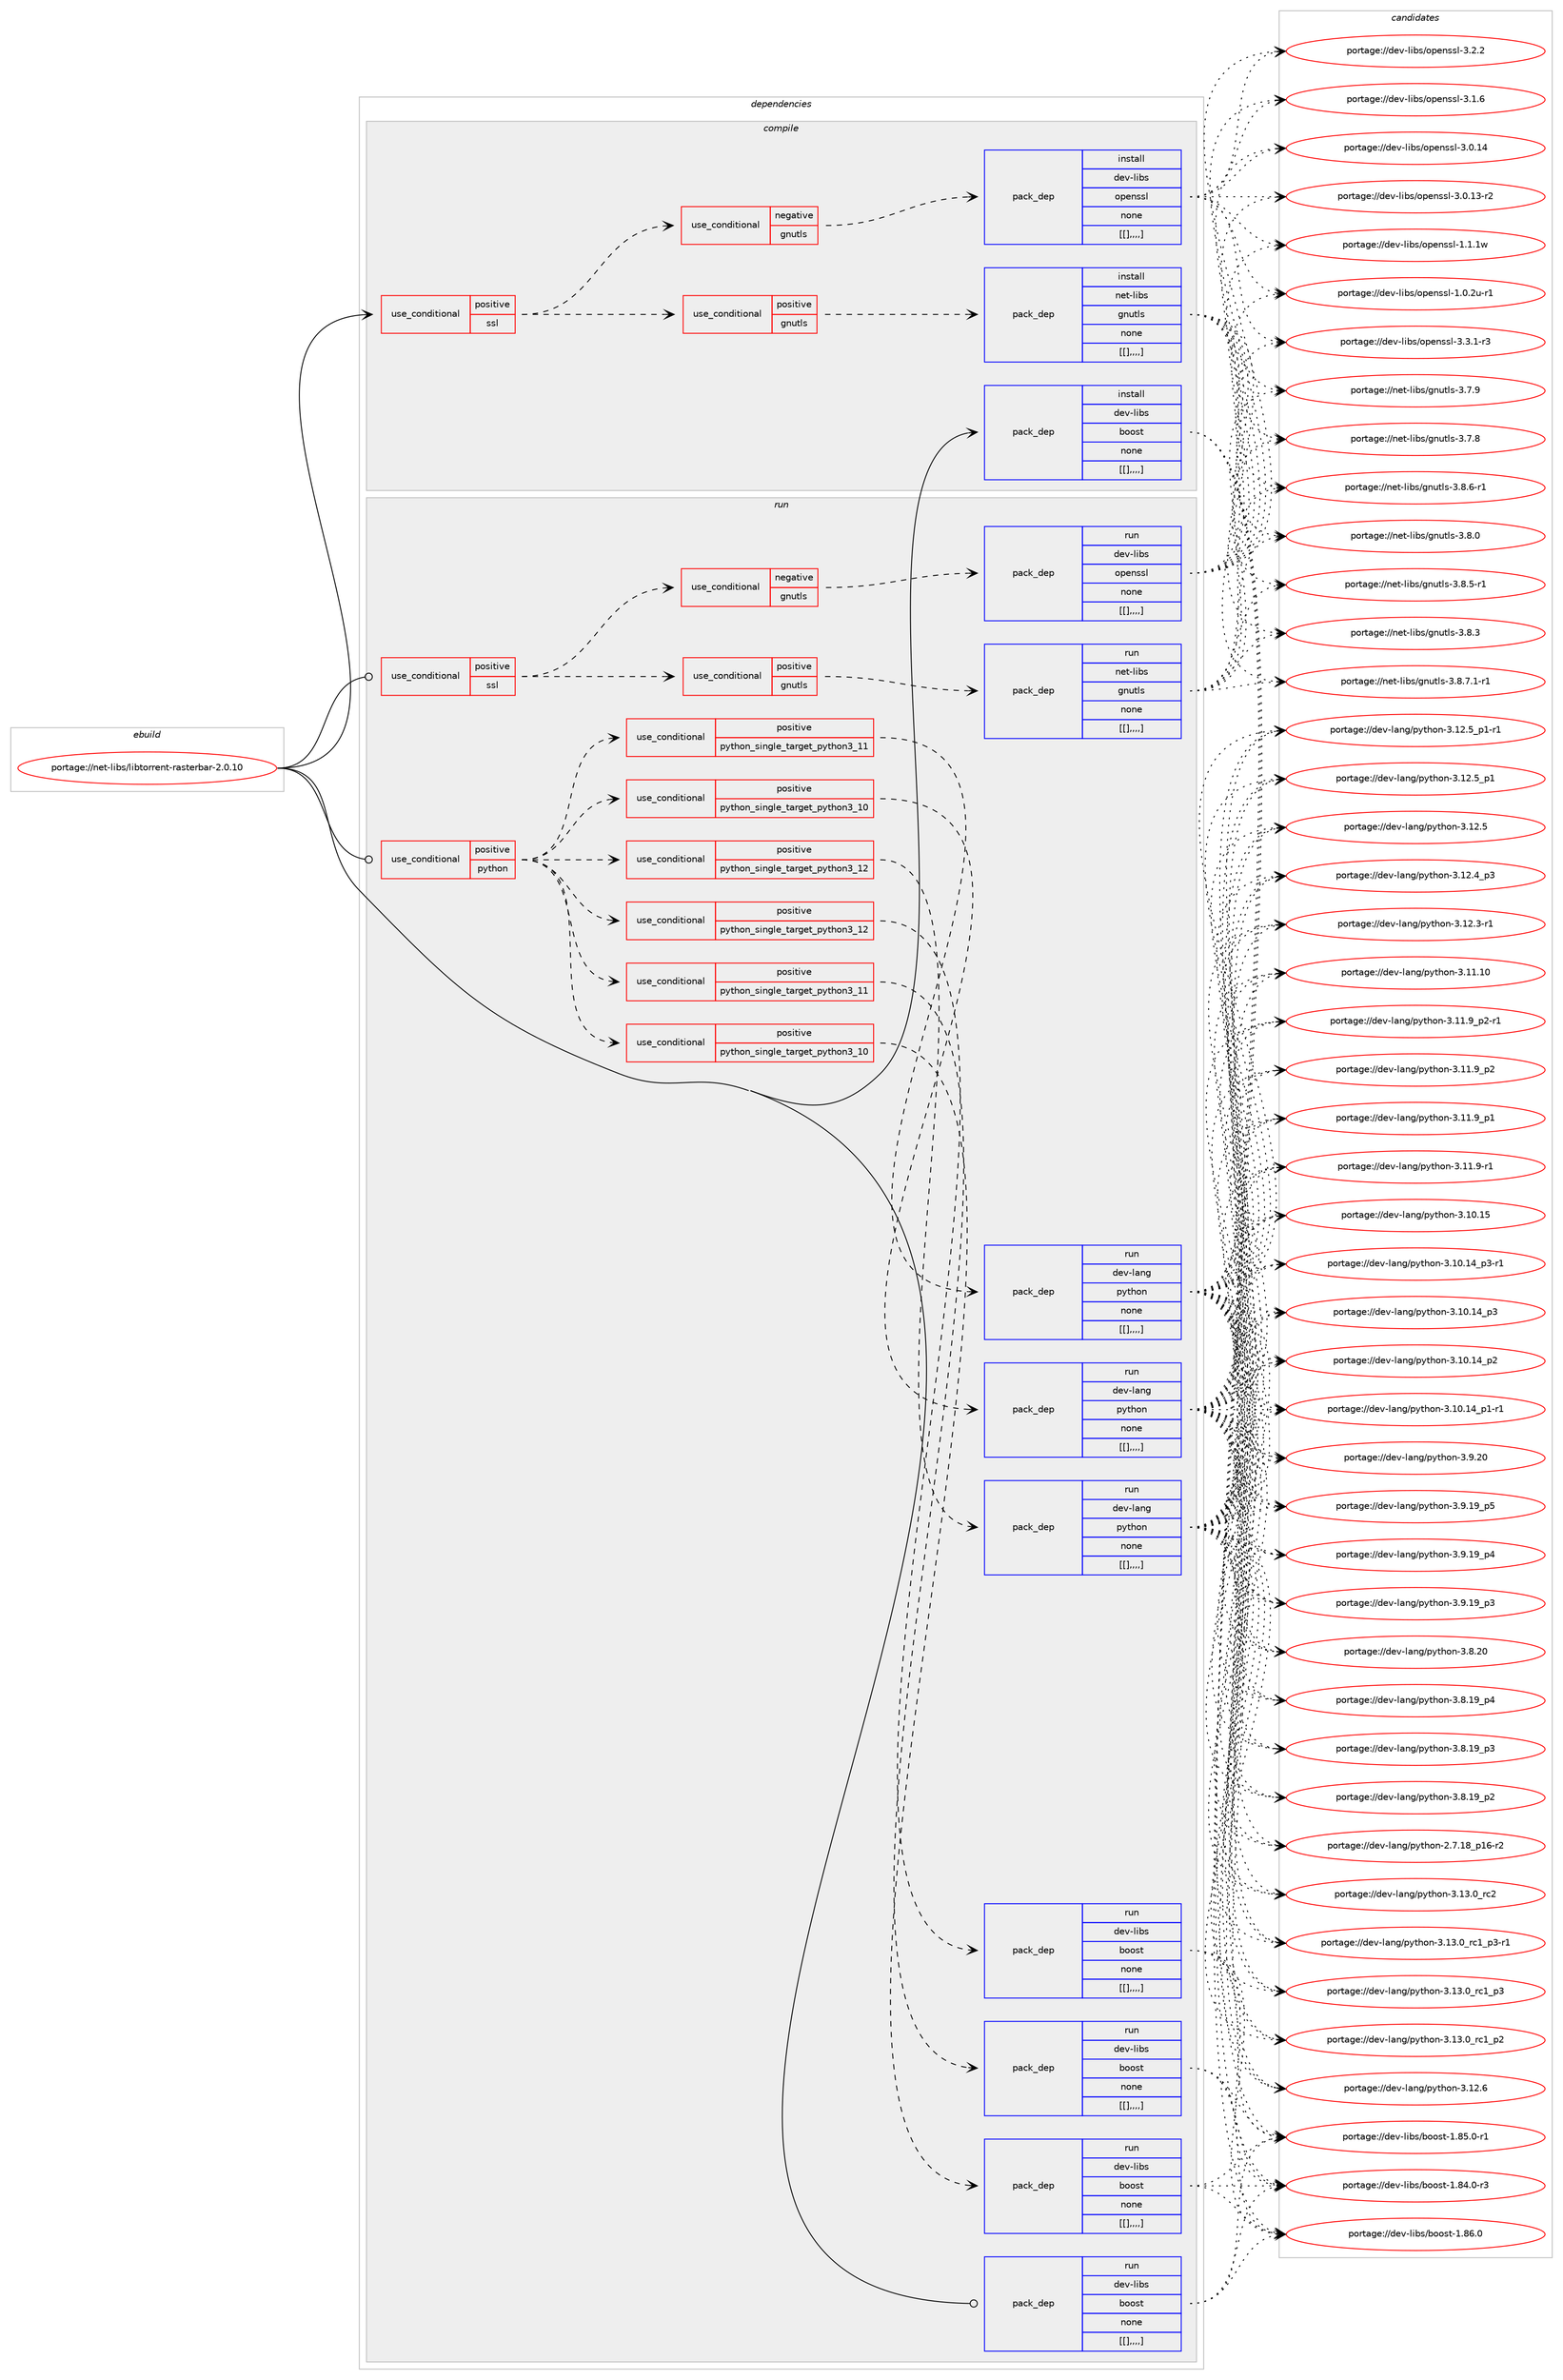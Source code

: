 digraph prolog {

# *************
# Graph options
# *************

newrank=true;
concentrate=true;
compound=true;
graph [rankdir=LR,fontname=Helvetica,fontsize=10,ranksep=1.5];#, ranksep=2.5, nodesep=0.2];
edge  [arrowhead=vee];
node  [fontname=Helvetica,fontsize=10];

# **********
# The ebuild
# **********

subgraph cluster_leftcol {
color=gray;
label=<<i>ebuild</i>>;
id [label="portage://net-libs/libtorrent-rasterbar-2.0.10", color=red, width=4, href="../net-libs/libtorrent-rasterbar-2.0.10.svg"];
}

# ****************
# The dependencies
# ****************

subgraph cluster_midcol {
color=gray;
label=<<i>dependencies</i>>;
subgraph cluster_compile {
fillcolor="#eeeeee";
style=filled;
label=<<i>compile</i>>;
subgraph cond98843 {
dependency379394 [label=<<TABLE BORDER="0" CELLBORDER="1" CELLSPACING="0" CELLPADDING="4"><TR><TD ROWSPAN="3" CELLPADDING="10">use_conditional</TD></TR><TR><TD>positive</TD></TR><TR><TD>ssl</TD></TR></TABLE>>, shape=none, color=red];
subgraph cond98844 {
dependency379395 [label=<<TABLE BORDER="0" CELLBORDER="1" CELLSPACING="0" CELLPADDING="4"><TR><TD ROWSPAN="3" CELLPADDING="10">use_conditional</TD></TR><TR><TD>positive</TD></TR><TR><TD>gnutls</TD></TR></TABLE>>, shape=none, color=red];
subgraph pack277732 {
dependency379396 [label=<<TABLE BORDER="0" CELLBORDER="1" CELLSPACING="0" CELLPADDING="4" WIDTH="220"><TR><TD ROWSPAN="6" CELLPADDING="30">pack_dep</TD></TR><TR><TD WIDTH="110">install</TD></TR><TR><TD>net-libs</TD></TR><TR><TD>gnutls</TD></TR><TR><TD>none</TD></TR><TR><TD>[[],,,,]</TD></TR></TABLE>>, shape=none, color=blue];
}
dependency379395:e -> dependency379396:w [weight=20,style="dashed",arrowhead="vee"];
}
dependency379394:e -> dependency379395:w [weight=20,style="dashed",arrowhead="vee"];
subgraph cond98845 {
dependency379397 [label=<<TABLE BORDER="0" CELLBORDER="1" CELLSPACING="0" CELLPADDING="4"><TR><TD ROWSPAN="3" CELLPADDING="10">use_conditional</TD></TR><TR><TD>negative</TD></TR><TR><TD>gnutls</TD></TR></TABLE>>, shape=none, color=red];
subgraph pack277733 {
dependency379398 [label=<<TABLE BORDER="0" CELLBORDER="1" CELLSPACING="0" CELLPADDING="4" WIDTH="220"><TR><TD ROWSPAN="6" CELLPADDING="30">pack_dep</TD></TR><TR><TD WIDTH="110">install</TD></TR><TR><TD>dev-libs</TD></TR><TR><TD>openssl</TD></TR><TR><TD>none</TD></TR><TR><TD>[[],,,,]</TD></TR></TABLE>>, shape=none, color=blue];
}
dependency379397:e -> dependency379398:w [weight=20,style="dashed",arrowhead="vee"];
}
dependency379394:e -> dependency379397:w [weight=20,style="dashed",arrowhead="vee"];
}
id:e -> dependency379394:w [weight=20,style="solid",arrowhead="vee"];
subgraph pack277734 {
dependency379399 [label=<<TABLE BORDER="0" CELLBORDER="1" CELLSPACING="0" CELLPADDING="4" WIDTH="220"><TR><TD ROWSPAN="6" CELLPADDING="30">pack_dep</TD></TR><TR><TD WIDTH="110">install</TD></TR><TR><TD>dev-libs</TD></TR><TR><TD>boost</TD></TR><TR><TD>none</TD></TR><TR><TD>[[],,,,]</TD></TR></TABLE>>, shape=none, color=blue];
}
id:e -> dependency379399:w [weight=20,style="solid",arrowhead="vee"];
}
subgraph cluster_compileandrun {
fillcolor="#eeeeee";
style=filled;
label=<<i>compile and run</i>>;
}
subgraph cluster_run {
fillcolor="#eeeeee";
style=filled;
label=<<i>run</i>>;
subgraph cond98846 {
dependency379400 [label=<<TABLE BORDER="0" CELLBORDER="1" CELLSPACING="0" CELLPADDING="4"><TR><TD ROWSPAN="3" CELLPADDING="10">use_conditional</TD></TR><TR><TD>positive</TD></TR><TR><TD>python</TD></TR></TABLE>>, shape=none, color=red];
subgraph cond98847 {
dependency379401 [label=<<TABLE BORDER="0" CELLBORDER="1" CELLSPACING="0" CELLPADDING="4"><TR><TD ROWSPAN="3" CELLPADDING="10">use_conditional</TD></TR><TR><TD>positive</TD></TR><TR><TD>python_single_target_python3_10</TD></TR></TABLE>>, shape=none, color=red];
subgraph pack277735 {
dependency379402 [label=<<TABLE BORDER="0" CELLBORDER="1" CELLSPACING="0" CELLPADDING="4" WIDTH="220"><TR><TD ROWSPAN="6" CELLPADDING="30">pack_dep</TD></TR><TR><TD WIDTH="110">run</TD></TR><TR><TD>dev-lang</TD></TR><TR><TD>python</TD></TR><TR><TD>none</TD></TR><TR><TD>[[],,,,]</TD></TR></TABLE>>, shape=none, color=blue];
}
dependency379401:e -> dependency379402:w [weight=20,style="dashed",arrowhead="vee"];
}
dependency379400:e -> dependency379401:w [weight=20,style="dashed",arrowhead="vee"];
subgraph cond98848 {
dependency379403 [label=<<TABLE BORDER="0" CELLBORDER="1" CELLSPACING="0" CELLPADDING="4"><TR><TD ROWSPAN="3" CELLPADDING="10">use_conditional</TD></TR><TR><TD>positive</TD></TR><TR><TD>python_single_target_python3_11</TD></TR></TABLE>>, shape=none, color=red];
subgraph pack277736 {
dependency379404 [label=<<TABLE BORDER="0" CELLBORDER="1" CELLSPACING="0" CELLPADDING="4" WIDTH="220"><TR><TD ROWSPAN="6" CELLPADDING="30">pack_dep</TD></TR><TR><TD WIDTH="110">run</TD></TR><TR><TD>dev-lang</TD></TR><TR><TD>python</TD></TR><TR><TD>none</TD></TR><TR><TD>[[],,,,]</TD></TR></TABLE>>, shape=none, color=blue];
}
dependency379403:e -> dependency379404:w [weight=20,style="dashed",arrowhead="vee"];
}
dependency379400:e -> dependency379403:w [weight=20,style="dashed",arrowhead="vee"];
subgraph cond98849 {
dependency379405 [label=<<TABLE BORDER="0" CELLBORDER="1" CELLSPACING="0" CELLPADDING="4"><TR><TD ROWSPAN="3" CELLPADDING="10">use_conditional</TD></TR><TR><TD>positive</TD></TR><TR><TD>python_single_target_python3_12</TD></TR></TABLE>>, shape=none, color=red];
subgraph pack277737 {
dependency379406 [label=<<TABLE BORDER="0" CELLBORDER="1" CELLSPACING="0" CELLPADDING="4" WIDTH="220"><TR><TD ROWSPAN="6" CELLPADDING="30">pack_dep</TD></TR><TR><TD WIDTH="110">run</TD></TR><TR><TD>dev-lang</TD></TR><TR><TD>python</TD></TR><TR><TD>none</TD></TR><TR><TD>[[],,,,]</TD></TR></TABLE>>, shape=none, color=blue];
}
dependency379405:e -> dependency379406:w [weight=20,style="dashed",arrowhead="vee"];
}
dependency379400:e -> dependency379405:w [weight=20,style="dashed",arrowhead="vee"];
subgraph cond98850 {
dependency379407 [label=<<TABLE BORDER="0" CELLBORDER="1" CELLSPACING="0" CELLPADDING="4"><TR><TD ROWSPAN="3" CELLPADDING="10">use_conditional</TD></TR><TR><TD>positive</TD></TR><TR><TD>python_single_target_python3_10</TD></TR></TABLE>>, shape=none, color=red];
subgraph pack277738 {
dependency379408 [label=<<TABLE BORDER="0" CELLBORDER="1" CELLSPACING="0" CELLPADDING="4" WIDTH="220"><TR><TD ROWSPAN="6" CELLPADDING="30">pack_dep</TD></TR><TR><TD WIDTH="110">run</TD></TR><TR><TD>dev-libs</TD></TR><TR><TD>boost</TD></TR><TR><TD>none</TD></TR><TR><TD>[[],,,,]</TD></TR></TABLE>>, shape=none, color=blue];
}
dependency379407:e -> dependency379408:w [weight=20,style="dashed",arrowhead="vee"];
}
dependency379400:e -> dependency379407:w [weight=20,style="dashed",arrowhead="vee"];
subgraph cond98851 {
dependency379409 [label=<<TABLE BORDER="0" CELLBORDER="1" CELLSPACING="0" CELLPADDING="4"><TR><TD ROWSPAN="3" CELLPADDING="10">use_conditional</TD></TR><TR><TD>positive</TD></TR><TR><TD>python_single_target_python3_11</TD></TR></TABLE>>, shape=none, color=red];
subgraph pack277739 {
dependency379410 [label=<<TABLE BORDER="0" CELLBORDER="1" CELLSPACING="0" CELLPADDING="4" WIDTH="220"><TR><TD ROWSPAN="6" CELLPADDING="30">pack_dep</TD></TR><TR><TD WIDTH="110">run</TD></TR><TR><TD>dev-libs</TD></TR><TR><TD>boost</TD></TR><TR><TD>none</TD></TR><TR><TD>[[],,,,]</TD></TR></TABLE>>, shape=none, color=blue];
}
dependency379409:e -> dependency379410:w [weight=20,style="dashed",arrowhead="vee"];
}
dependency379400:e -> dependency379409:w [weight=20,style="dashed",arrowhead="vee"];
subgraph cond98852 {
dependency379411 [label=<<TABLE BORDER="0" CELLBORDER="1" CELLSPACING="0" CELLPADDING="4"><TR><TD ROWSPAN="3" CELLPADDING="10">use_conditional</TD></TR><TR><TD>positive</TD></TR><TR><TD>python_single_target_python3_12</TD></TR></TABLE>>, shape=none, color=red];
subgraph pack277740 {
dependency379412 [label=<<TABLE BORDER="0" CELLBORDER="1" CELLSPACING="0" CELLPADDING="4" WIDTH="220"><TR><TD ROWSPAN="6" CELLPADDING="30">pack_dep</TD></TR><TR><TD WIDTH="110">run</TD></TR><TR><TD>dev-libs</TD></TR><TR><TD>boost</TD></TR><TR><TD>none</TD></TR><TR><TD>[[],,,,]</TD></TR></TABLE>>, shape=none, color=blue];
}
dependency379411:e -> dependency379412:w [weight=20,style="dashed",arrowhead="vee"];
}
dependency379400:e -> dependency379411:w [weight=20,style="dashed",arrowhead="vee"];
}
id:e -> dependency379400:w [weight=20,style="solid",arrowhead="odot"];
subgraph cond98853 {
dependency379413 [label=<<TABLE BORDER="0" CELLBORDER="1" CELLSPACING="0" CELLPADDING="4"><TR><TD ROWSPAN="3" CELLPADDING="10">use_conditional</TD></TR><TR><TD>positive</TD></TR><TR><TD>ssl</TD></TR></TABLE>>, shape=none, color=red];
subgraph cond98854 {
dependency379414 [label=<<TABLE BORDER="0" CELLBORDER="1" CELLSPACING="0" CELLPADDING="4"><TR><TD ROWSPAN="3" CELLPADDING="10">use_conditional</TD></TR><TR><TD>positive</TD></TR><TR><TD>gnutls</TD></TR></TABLE>>, shape=none, color=red];
subgraph pack277741 {
dependency379415 [label=<<TABLE BORDER="0" CELLBORDER="1" CELLSPACING="0" CELLPADDING="4" WIDTH="220"><TR><TD ROWSPAN="6" CELLPADDING="30">pack_dep</TD></TR><TR><TD WIDTH="110">run</TD></TR><TR><TD>net-libs</TD></TR><TR><TD>gnutls</TD></TR><TR><TD>none</TD></TR><TR><TD>[[],,,,]</TD></TR></TABLE>>, shape=none, color=blue];
}
dependency379414:e -> dependency379415:w [weight=20,style="dashed",arrowhead="vee"];
}
dependency379413:e -> dependency379414:w [weight=20,style="dashed",arrowhead="vee"];
subgraph cond98855 {
dependency379416 [label=<<TABLE BORDER="0" CELLBORDER="1" CELLSPACING="0" CELLPADDING="4"><TR><TD ROWSPAN="3" CELLPADDING="10">use_conditional</TD></TR><TR><TD>negative</TD></TR><TR><TD>gnutls</TD></TR></TABLE>>, shape=none, color=red];
subgraph pack277742 {
dependency379417 [label=<<TABLE BORDER="0" CELLBORDER="1" CELLSPACING="0" CELLPADDING="4" WIDTH="220"><TR><TD ROWSPAN="6" CELLPADDING="30">pack_dep</TD></TR><TR><TD WIDTH="110">run</TD></TR><TR><TD>dev-libs</TD></TR><TR><TD>openssl</TD></TR><TR><TD>none</TD></TR><TR><TD>[[],,,,]</TD></TR></TABLE>>, shape=none, color=blue];
}
dependency379416:e -> dependency379417:w [weight=20,style="dashed",arrowhead="vee"];
}
dependency379413:e -> dependency379416:w [weight=20,style="dashed",arrowhead="vee"];
}
id:e -> dependency379413:w [weight=20,style="solid",arrowhead="odot"];
subgraph pack277743 {
dependency379418 [label=<<TABLE BORDER="0" CELLBORDER="1" CELLSPACING="0" CELLPADDING="4" WIDTH="220"><TR><TD ROWSPAN="6" CELLPADDING="30">pack_dep</TD></TR><TR><TD WIDTH="110">run</TD></TR><TR><TD>dev-libs</TD></TR><TR><TD>boost</TD></TR><TR><TD>none</TD></TR><TR><TD>[[],,,,]</TD></TR></TABLE>>, shape=none, color=blue];
}
id:e -> dependency379418:w [weight=20,style="solid",arrowhead="odot"];
}
}

# **************
# The candidates
# **************

subgraph cluster_choices {
rank=same;
color=gray;
label=<<i>candidates</i>>;

subgraph choice277732 {
color=black;
nodesep=1;
choice11010111645108105981154710311011711610811545514656465546494511449 [label="portage://net-libs/gnutls-3.8.7.1-r1", color=red, width=4,href="../net-libs/gnutls-3.8.7.1-r1.svg"];
choice1101011164510810598115471031101171161081154551465646544511449 [label="portage://net-libs/gnutls-3.8.6-r1", color=red, width=4,href="../net-libs/gnutls-3.8.6-r1.svg"];
choice1101011164510810598115471031101171161081154551465646534511449 [label="portage://net-libs/gnutls-3.8.5-r1", color=red, width=4,href="../net-libs/gnutls-3.8.5-r1.svg"];
choice110101116451081059811547103110117116108115455146564651 [label="portage://net-libs/gnutls-3.8.3", color=red, width=4,href="../net-libs/gnutls-3.8.3.svg"];
choice110101116451081059811547103110117116108115455146564648 [label="portage://net-libs/gnutls-3.8.0", color=red, width=4,href="../net-libs/gnutls-3.8.0.svg"];
choice110101116451081059811547103110117116108115455146554657 [label="portage://net-libs/gnutls-3.7.9", color=red, width=4,href="../net-libs/gnutls-3.7.9.svg"];
choice110101116451081059811547103110117116108115455146554656 [label="portage://net-libs/gnutls-3.7.8", color=red, width=4,href="../net-libs/gnutls-3.7.8.svg"];
dependency379396:e -> choice11010111645108105981154710311011711610811545514656465546494511449:w [style=dotted,weight="100"];
dependency379396:e -> choice1101011164510810598115471031101171161081154551465646544511449:w [style=dotted,weight="100"];
dependency379396:e -> choice1101011164510810598115471031101171161081154551465646534511449:w [style=dotted,weight="100"];
dependency379396:e -> choice110101116451081059811547103110117116108115455146564651:w [style=dotted,weight="100"];
dependency379396:e -> choice110101116451081059811547103110117116108115455146564648:w [style=dotted,weight="100"];
dependency379396:e -> choice110101116451081059811547103110117116108115455146554657:w [style=dotted,weight="100"];
dependency379396:e -> choice110101116451081059811547103110117116108115455146554656:w [style=dotted,weight="100"];
}
subgraph choice277733 {
color=black;
nodesep=1;
choice1001011184510810598115471111121011101151151084551465146494511451 [label="portage://dev-libs/openssl-3.3.1-r3", color=red, width=4,href="../dev-libs/openssl-3.3.1-r3.svg"];
choice100101118451081059811547111112101110115115108455146504650 [label="portage://dev-libs/openssl-3.2.2", color=red, width=4,href="../dev-libs/openssl-3.2.2.svg"];
choice100101118451081059811547111112101110115115108455146494654 [label="portage://dev-libs/openssl-3.1.6", color=red, width=4,href="../dev-libs/openssl-3.1.6.svg"];
choice10010111845108105981154711111210111011511510845514648464952 [label="portage://dev-libs/openssl-3.0.14", color=red, width=4,href="../dev-libs/openssl-3.0.14.svg"];
choice100101118451081059811547111112101110115115108455146484649514511450 [label="portage://dev-libs/openssl-3.0.13-r2", color=red, width=4,href="../dev-libs/openssl-3.0.13-r2.svg"];
choice100101118451081059811547111112101110115115108454946494649119 [label="portage://dev-libs/openssl-1.1.1w", color=red, width=4,href="../dev-libs/openssl-1.1.1w.svg"];
choice1001011184510810598115471111121011101151151084549464846501174511449 [label="portage://dev-libs/openssl-1.0.2u-r1", color=red, width=4,href="../dev-libs/openssl-1.0.2u-r1.svg"];
dependency379398:e -> choice1001011184510810598115471111121011101151151084551465146494511451:w [style=dotted,weight="100"];
dependency379398:e -> choice100101118451081059811547111112101110115115108455146504650:w [style=dotted,weight="100"];
dependency379398:e -> choice100101118451081059811547111112101110115115108455146494654:w [style=dotted,weight="100"];
dependency379398:e -> choice10010111845108105981154711111210111011511510845514648464952:w [style=dotted,weight="100"];
dependency379398:e -> choice100101118451081059811547111112101110115115108455146484649514511450:w [style=dotted,weight="100"];
dependency379398:e -> choice100101118451081059811547111112101110115115108454946494649119:w [style=dotted,weight="100"];
dependency379398:e -> choice1001011184510810598115471111121011101151151084549464846501174511449:w [style=dotted,weight="100"];
}
subgraph choice277734 {
color=black;
nodesep=1;
choice1001011184510810598115479811111111511645494656544648 [label="portage://dev-libs/boost-1.86.0", color=red, width=4,href="../dev-libs/boost-1.86.0.svg"];
choice10010111845108105981154798111111115116454946565346484511449 [label="portage://dev-libs/boost-1.85.0-r1", color=red, width=4,href="../dev-libs/boost-1.85.0-r1.svg"];
choice10010111845108105981154798111111115116454946565246484511451 [label="portage://dev-libs/boost-1.84.0-r3", color=red, width=4,href="../dev-libs/boost-1.84.0-r3.svg"];
dependency379399:e -> choice1001011184510810598115479811111111511645494656544648:w [style=dotted,weight="100"];
dependency379399:e -> choice10010111845108105981154798111111115116454946565346484511449:w [style=dotted,weight="100"];
dependency379399:e -> choice10010111845108105981154798111111115116454946565246484511451:w [style=dotted,weight="100"];
}
subgraph choice277735 {
color=black;
nodesep=1;
choice10010111845108971101034711212111610411111045514649514648951149950 [label="portage://dev-lang/python-3.13.0_rc2", color=red, width=4,href="../dev-lang/python-3.13.0_rc2.svg"];
choice1001011184510897110103471121211161041111104551464951464895114994995112514511449 [label="portage://dev-lang/python-3.13.0_rc1_p3-r1", color=red, width=4,href="../dev-lang/python-3.13.0_rc1_p3-r1.svg"];
choice100101118451089711010347112121116104111110455146495146489511499499511251 [label="portage://dev-lang/python-3.13.0_rc1_p3", color=red, width=4,href="../dev-lang/python-3.13.0_rc1_p3.svg"];
choice100101118451089711010347112121116104111110455146495146489511499499511250 [label="portage://dev-lang/python-3.13.0_rc1_p2", color=red, width=4,href="../dev-lang/python-3.13.0_rc1_p2.svg"];
choice10010111845108971101034711212111610411111045514649504654 [label="portage://dev-lang/python-3.12.6", color=red, width=4,href="../dev-lang/python-3.12.6.svg"];
choice1001011184510897110103471121211161041111104551464950465395112494511449 [label="portage://dev-lang/python-3.12.5_p1-r1", color=red, width=4,href="../dev-lang/python-3.12.5_p1-r1.svg"];
choice100101118451089711010347112121116104111110455146495046539511249 [label="portage://dev-lang/python-3.12.5_p1", color=red, width=4,href="../dev-lang/python-3.12.5_p1.svg"];
choice10010111845108971101034711212111610411111045514649504653 [label="portage://dev-lang/python-3.12.5", color=red, width=4,href="../dev-lang/python-3.12.5.svg"];
choice100101118451089711010347112121116104111110455146495046529511251 [label="portage://dev-lang/python-3.12.4_p3", color=red, width=4,href="../dev-lang/python-3.12.4_p3.svg"];
choice100101118451089711010347112121116104111110455146495046514511449 [label="portage://dev-lang/python-3.12.3-r1", color=red, width=4,href="../dev-lang/python-3.12.3-r1.svg"];
choice1001011184510897110103471121211161041111104551464949464948 [label="portage://dev-lang/python-3.11.10", color=red, width=4,href="../dev-lang/python-3.11.10.svg"];
choice1001011184510897110103471121211161041111104551464949465795112504511449 [label="portage://dev-lang/python-3.11.9_p2-r1", color=red, width=4,href="../dev-lang/python-3.11.9_p2-r1.svg"];
choice100101118451089711010347112121116104111110455146494946579511250 [label="portage://dev-lang/python-3.11.9_p2", color=red, width=4,href="../dev-lang/python-3.11.9_p2.svg"];
choice100101118451089711010347112121116104111110455146494946579511249 [label="portage://dev-lang/python-3.11.9_p1", color=red, width=4,href="../dev-lang/python-3.11.9_p1.svg"];
choice100101118451089711010347112121116104111110455146494946574511449 [label="portage://dev-lang/python-3.11.9-r1", color=red, width=4,href="../dev-lang/python-3.11.9-r1.svg"];
choice1001011184510897110103471121211161041111104551464948464953 [label="portage://dev-lang/python-3.10.15", color=red, width=4,href="../dev-lang/python-3.10.15.svg"];
choice100101118451089711010347112121116104111110455146494846495295112514511449 [label="portage://dev-lang/python-3.10.14_p3-r1", color=red, width=4,href="../dev-lang/python-3.10.14_p3-r1.svg"];
choice10010111845108971101034711212111610411111045514649484649529511251 [label="portage://dev-lang/python-3.10.14_p3", color=red, width=4,href="../dev-lang/python-3.10.14_p3.svg"];
choice10010111845108971101034711212111610411111045514649484649529511250 [label="portage://dev-lang/python-3.10.14_p2", color=red, width=4,href="../dev-lang/python-3.10.14_p2.svg"];
choice100101118451089711010347112121116104111110455146494846495295112494511449 [label="portage://dev-lang/python-3.10.14_p1-r1", color=red, width=4,href="../dev-lang/python-3.10.14_p1-r1.svg"];
choice10010111845108971101034711212111610411111045514657465048 [label="portage://dev-lang/python-3.9.20", color=red, width=4,href="../dev-lang/python-3.9.20.svg"];
choice100101118451089711010347112121116104111110455146574649579511253 [label="portage://dev-lang/python-3.9.19_p5", color=red, width=4,href="../dev-lang/python-3.9.19_p5.svg"];
choice100101118451089711010347112121116104111110455146574649579511252 [label="portage://dev-lang/python-3.9.19_p4", color=red, width=4,href="../dev-lang/python-3.9.19_p4.svg"];
choice100101118451089711010347112121116104111110455146574649579511251 [label="portage://dev-lang/python-3.9.19_p3", color=red, width=4,href="../dev-lang/python-3.9.19_p3.svg"];
choice10010111845108971101034711212111610411111045514656465048 [label="portage://dev-lang/python-3.8.20", color=red, width=4,href="../dev-lang/python-3.8.20.svg"];
choice100101118451089711010347112121116104111110455146564649579511252 [label="portage://dev-lang/python-3.8.19_p4", color=red, width=4,href="../dev-lang/python-3.8.19_p4.svg"];
choice100101118451089711010347112121116104111110455146564649579511251 [label="portage://dev-lang/python-3.8.19_p3", color=red, width=4,href="../dev-lang/python-3.8.19_p3.svg"];
choice100101118451089711010347112121116104111110455146564649579511250 [label="portage://dev-lang/python-3.8.19_p2", color=red, width=4,href="../dev-lang/python-3.8.19_p2.svg"];
choice100101118451089711010347112121116104111110455046554649569511249544511450 [label="portage://dev-lang/python-2.7.18_p16-r2", color=red, width=4,href="../dev-lang/python-2.7.18_p16-r2.svg"];
dependency379402:e -> choice10010111845108971101034711212111610411111045514649514648951149950:w [style=dotted,weight="100"];
dependency379402:e -> choice1001011184510897110103471121211161041111104551464951464895114994995112514511449:w [style=dotted,weight="100"];
dependency379402:e -> choice100101118451089711010347112121116104111110455146495146489511499499511251:w [style=dotted,weight="100"];
dependency379402:e -> choice100101118451089711010347112121116104111110455146495146489511499499511250:w [style=dotted,weight="100"];
dependency379402:e -> choice10010111845108971101034711212111610411111045514649504654:w [style=dotted,weight="100"];
dependency379402:e -> choice1001011184510897110103471121211161041111104551464950465395112494511449:w [style=dotted,weight="100"];
dependency379402:e -> choice100101118451089711010347112121116104111110455146495046539511249:w [style=dotted,weight="100"];
dependency379402:e -> choice10010111845108971101034711212111610411111045514649504653:w [style=dotted,weight="100"];
dependency379402:e -> choice100101118451089711010347112121116104111110455146495046529511251:w [style=dotted,weight="100"];
dependency379402:e -> choice100101118451089711010347112121116104111110455146495046514511449:w [style=dotted,weight="100"];
dependency379402:e -> choice1001011184510897110103471121211161041111104551464949464948:w [style=dotted,weight="100"];
dependency379402:e -> choice1001011184510897110103471121211161041111104551464949465795112504511449:w [style=dotted,weight="100"];
dependency379402:e -> choice100101118451089711010347112121116104111110455146494946579511250:w [style=dotted,weight="100"];
dependency379402:e -> choice100101118451089711010347112121116104111110455146494946579511249:w [style=dotted,weight="100"];
dependency379402:e -> choice100101118451089711010347112121116104111110455146494946574511449:w [style=dotted,weight="100"];
dependency379402:e -> choice1001011184510897110103471121211161041111104551464948464953:w [style=dotted,weight="100"];
dependency379402:e -> choice100101118451089711010347112121116104111110455146494846495295112514511449:w [style=dotted,weight="100"];
dependency379402:e -> choice10010111845108971101034711212111610411111045514649484649529511251:w [style=dotted,weight="100"];
dependency379402:e -> choice10010111845108971101034711212111610411111045514649484649529511250:w [style=dotted,weight="100"];
dependency379402:e -> choice100101118451089711010347112121116104111110455146494846495295112494511449:w [style=dotted,weight="100"];
dependency379402:e -> choice10010111845108971101034711212111610411111045514657465048:w [style=dotted,weight="100"];
dependency379402:e -> choice100101118451089711010347112121116104111110455146574649579511253:w [style=dotted,weight="100"];
dependency379402:e -> choice100101118451089711010347112121116104111110455146574649579511252:w [style=dotted,weight="100"];
dependency379402:e -> choice100101118451089711010347112121116104111110455146574649579511251:w [style=dotted,weight="100"];
dependency379402:e -> choice10010111845108971101034711212111610411111045514656465048:w [style=dotted,weight="100"];
dependency379402:e -> choice100101118451089711010347112121116104111110455146564649579511252:w [style=dotted,weight="100"];
dependency379402:e -> choice100101118451089711010347112121116104111110455146564649579511251:w [style=dotted,weight="100"];
dependency379402:e -> choice100101118451089711010347112121116104111110455146564649579511250:w [style=dotted,weight="100"];
dependency379402:e -> choice100101118451089711010347112121116104111110455046554649569511249544511450:w [style=dotted,weight="100"];
}
subgraph choice277736 {
color=black;
nodesep=1;
choice10010111845108971101034711212111610411111045514649514648951149950 [label="portage://dev-lang/python-3.13.0_rc2", color=red, width=4,href="../dev-lang/python-3.13.0_rc2.svg"];
choice1001011184510897110103471121211161041111104551464951464895114994995112514511449 [label="portage://dev-lang/python-3.13.0_rc1_p3-r1", color=red, width=4,href="../dev-lang/python-3.13.0_rc1_p3-r1.svg"];
choice100101118451089711010347112121116104111110455146495146489511499499511251 [label="portage://dev-lang/python-3.13.0_rc1_p3", color=red, width=4,href="../dev-lang/python-3.13.0_rc1_p3.svg"];
choice100101118451089711010347112121116104111110455146495146489511499499511250 [label="portage://dev-lang/python-3.13.0_rc1_p2", color=red, width=4,href="../dev-lang/python-3.13.0_rc1_p2.svg"];
choice10010111845108971101034711212111610411111045514649504654 [label="portage://dev-lang/python-3.12.6", color=red, width=4,href="../dev-lang/python-3.12.6.svg"];
choice1001011184510897110103471121211161041111104551464950465395112494511449 [label="portage://dev-lang/python-3.12.5_p1-r1", color=red, width=4,href="../dev-lang/python-3.12.5_p1-r1.svg"];
choice100101118451089711010347112121116104111110455146495046539511249 [label="portage://dev-lang/python-3.12.5_p1", color=red, width=4,href="../dev-lang/python-3.12.5_p1.svg"];
choice10010111845108971101034711212111610411111045514649504653 [label="portage://dev-lang/python-3.12.5", color=red, width=4,href="../dev-lang/python-3.12.5.svg"];
choice100101118451089711010347112121116104111110455146495046529511251 [label="portage://dev-lang/python-3.12.4_p3", color=red, width=4,href="../dev-lang/python-3.12.4_p3.svg"];
choice100101118451089711010347112121116104111110455146495046514511449 [label="portage://dev-lang/python-3.12.3-r1", color=red, width=4,href="../dev-lang/python-3.12.3-r1.svg"];
choice1001011184510897110103471121211161041111104551464949464948 [label="portage://dev-lang/python-3.11.10", color=red, width=4,href="../dev-lang/python-3.11.10.svg"];
choice1001011184510897110103471121211161041111104551464949465795112504511449 [label="portage://dev-lang/python-3.11.9_p2-r1", color=red, width=4,href="../dev-lang/python-3.11.9_p2-r1.svg"];
choice100101118451089711010347112121116104111110455146494946579511250 [label="portage://dev-lang/python-3.11.9_p2", color=red, width=4,href="../dev-lang/python-3.11.9_p2.svg"];
choice100101118451089711010347112121116104111110455146494946579511249 [label="portage://dev-lang/python-3.11.9_p1", color=red, width=4,href="../dev-lang/python-3.11.9_p1.svg"];
choice100101118451089711010347112121116104111110455146494946574511449 [label="portage://dev-lang/python-3.11.9-r1", color=red, width=4,href="../dev-lang/python-3.11.9-r1.svg"];
choice1001011184510897110103471121211161041111104551464948464953 [label="portage://dev-lang/python-3.10.15", color=red, width=4,href="../dev-lang/python-3.10.15.svg"];
choice100101118451089711010347112121116104111110455146494846495295112514511449 [label="portage://dev-lang/python-3.10.14_p3-r1", color=red, width=4,href="../dev-lang/python-3.10.14_p3-r1.svg"];
choice10010111845108971101034711212111610411111045514649484649529511251 [label="portage://dev-lang/python-3.10.14_p3", color=red, width=4,href="../dev-lang/python-3.10.14_p3.svg"];
choice10010111845108971101034711212111610411111045514649484649529511250 [label="portage://dev-lang/python-3.10.14_p2", color=red, width=4,href="../dev-lang/python-3.10.14_p2.svg"];
choice100101118451089711010347112121116104111110455146494846495295112494511449 [label="portage://dev-lang/python-3.10.14_p1-r1", color=red, width=4,href="../dev-lang/python-3.10.14_p1-r1.svg"];
choice10010111845108971101034711212111610411111045514657465048 [label="portage://dev-lang/python-3.9.20", color=red, width=4,href="../dev-lang/python-3.9.20.svg"];
choice100101118451089711010347112121116104111110455146574649579511253 [label="portage://dev-lang/python-3.9.19_p5", color=red, width=4,href="../dev-lang/python-3.9.19_p5.svg"];
choice100101118451089711010347112121116104111110455146574649579511252 [label="portage://dev-lang/python-3.9.19_p4", color=red, width=4,href="../dev-lang/python-3.9.19_p4.svg"];
choice100101118451089711010347112121116104111110455146574649579511251 [label="portage://dev-lang/python-3.9.19_p3", color=red, width=4,href="../dev-lang/python-3.9.19_p3.svg"];
choice10010111845108971101034711212111610411111045514656465048 [label="portage://dev-lang/python-3.8.20", color=red, width=4,href="../dev-lang/python-3.8.20.svg"];
choice100101118451089711010347112121116104111110455146564649579511252 [label="portage://dev-lang/python-3.8.19_p4", color=red, width=4,href="../dev-lang/python-3.8.19_p4.svg"];
choice100101118451089711010347112121116104111110455146564649579511251 [label="portage://dev-lang/python-3.8.19_p3", color=red, width=4,href="../dev-lang/python-3.8.19_p3.svg"];
choice100101118451089711010347112121116104111110455146564649579511250 [label="portage://dev-lang/python-3.8.19_p2", color=red, width=4,href="../dev-lang/python-3.8.19_p2.svg"];
choice100101118451089711010347112121116104111110455046554649569511249544511450 [label="portage://dev-lang/python-2.7.18_p16-r2", color=red, width=4,href="../dev-lang/python-2.7.18_p16-r2.svg"];
dependency379404:e -> choice10010111845108971101034711212111610411111045514649514648951149950:w [style=dotted,weight="100"];
dependency379404:e -> choice1001011184510897110103471121211161041111104551464951464895114994995112514511449:w [style=dotted,weight="100"];
dependency379404:e -> choice100101118451089711010347112121116104111110455146495146489511499499511251:w [style=dotted,weight="100"];
dependency379404:e -> choice100101118451089711010347112121116104111110455146495146489511499499511250:w [style=dotted,weight="100"];
dependency379404:e -> choice10010111845108971101034711212111610411111045514649504654:w [style=dotted,weight="100"];
dependency379404:e -> choice1001011184510897110103471121211161041111104551464950465395112494511449:w [style=dotted,weight="100"];
dependency379404:e -> choice100101118451089711010347112121116104111110455146495046539511249:w [style=dotted,weight="100"];
dependency379404:e -> choice10010111845108971101034711212111610411111045514649504653:w [style=dotted,weight="100"];
dependency379404:e -> choice100101118451089711010347112121116104111110455146495046529511251:w [style=dotted,weight="100"];
dependency379404:e -> choice100101118451089711010347112121116104111110455146495046514511449:w [style=dotted,weight="100"];
dependency379404:e -> choice1001011184510897110103471121211161041111104551464949464948:w [style=dotted,weight="100"];
dependency379404:e -> choice1001011184510897110103471121211161041111104551464949465795112504511449:w [style=dotted,weight="100"];
dependency379404:e -> choice100101118451089711010347112121116104111110455146494946579511250:w [style=dotted,weight="100"];
dependency379404:e -> choice100101118451089711010347112121116104111110455146494946579511249:w [style=dotted,weight="100"];
dependency379404:e -> choice100101118451089711010347112121116104111110455146494946574511449:w [style=dotted,weight="100"];
dependency379404:e -> choice1001011184510897110103471121211161041111104551464948464953:w [style=dotted,weight="100"];
dependency379404:e -> choice100101118451089711010347112121116104111110455146494846495295112514511449:w [style=dotted,weight="100"];
dependency379404:e -> choice10010111845108971101034711212111610411111045514649484649529511251:w [style=dotted,weight="100"];
dependency379404:e -> choice10010111845108971101034711212111610411111045514649484649529511250:w [style=dotted,weight="100"];
dependency379404:e -> choice100101118451089711010347112121116104111110455146494846495295112494511449:w [style=dotted,weight="100"];
dependency379404:e -> choice10010111845108971101034711212111610411111045514657465048:w [style=dotted,weight="100"];
dependency379404:e -> choice100101118451089711010347112121116104111110455146574649579511253:w [style=dotted,weight="100"];
dependency379404:e -> choice100101118451089711010347112121116104111110455146574649579511252:w [style=dotted,weight="100"];
dependency379404:e -> choice100101118451089711010347112121116104111110455146574649579511251:w [style=dotted,weight="100"];
dependency379404:e -> choice10010111845108971101034711212111610411111045514656465048:w [style=dotted,weight="100"];
dependency379404:e -> choice100101118451089711010347112121116104111110455146564649579511252:w [style=dotted,weight="100"];
dependency379404:e -> choice100101118451089711010347112121116104111110455146564649579511251:w [style=dotted,weight="100"];
dependency379404:e -> choice100101118451089711010347112121116104111110455146564649579511250:w [style=dotted,weight="100"];
dependency379404:e -> choice100101118451089711010347112121116104111110455046554649569511249544511450:w [style=dotted,weight="100"];
}
subgraph choice277737 {
color=black;
nodesep=1;
choice10010111845108971101034711212111610411111045514649514648951149950 [label="portage://dev-lang/python-3.13.0_rc2", color=red, width=4,href="../dev-lang/python-3.13.0_rc2.svg"];
choice1001011184510897110103471121211161041111104551464951464895114994995112514511449 [label="portage://dev-lang/python-3.13.0_rc1_p3-r1", color=red, width=4,href="../dev-lang/python-3.13.0_rc1_p3-r1.svg"];
choice100101118451089711010347112121116104111110455146495146489511499499511251 [label="portage://dev-lang/python-3.13.0_rc1_p3", color=red, width=4,href="../dev-lang/python-3.13.0_rc1_p3.svg"];
choice100101118451089711010347112121116104111110455146495146489511499499511250 [label="portage://dev-lang/python-3.13.0_rc1_p2", color=red, width=4,href="../dev-lang/python-3.13.0_rc1_p2.svg"];
choice10010111845108971101034711212111610411111045514649504654 [label="portage://dev-lang/python-3.12.6", color=red, width=4,href="../dev-lang/python-3.12.6.svg"];
choice1001011184510897110103471121211161041111104551464950465395112494511449 [label="portage://dev-lang/python-3.12.5_p1-r1", color=red, width=4,href="../dev-lang/python-3.12.5_p1-r1.svg"];
choice100101118451089711010347112121116104111110455146495046539511249 [label="portage://dev-lang/python-3.12.5_p1", color=red, width=4,href="../dev-lang/python-3.12.5_p1.svg"];
choice10010111845108971101034711212111610411111045514649504653 [label="portage://dev-lang/python-3.12.5", color=red, width=4,href="../dev-lang/python-3.12.5.svg"];
choice100101118451089711010347112121116104111110455146495046529511251 [label="portage://dev-lang/python-3.12.4_p3", color=red, width=4,href="../dev-lang/python-3.12.4_p3.svg"];
choice100101118451089711010347112121116104111110455146495046514511449 [label="portage://dev-lang/python-3.12.3-r1", color=red, width=4,href="../dev-lang/python-3.12.3-r1.svg"];
choice1001011184510897110103471121211161041111104551464949464948 [label="portage://dev-lang/python-3.11.10", color=red, width=4,href="../dev-lang/python-3.11.10.svg"];
choice1001011184510897110103471121211161041111104551464949465795112504511449 [label="portage://dev-lang/python-3.11.9_p2-r1", color=red, width=4,href="../dev-lang/python-3.11.9_p2-r1.svg"];
choice100101118451089711010347112121116104111110455146494946579511250 [label="portage://dev-lang/python-3.11.9_p2", color=red, width=4,href="../dev-lang/python-3.11.9_p2.svg"];
choice100101118451089711010347112121116104111110455146494946579511249 [label="portage://dev-lang/python-3.11.9_p1", color=red, width=4,href="../dev-lang/python-3.11.9_p1.svg"];
choice100101118451089711010347112121116104111110455146494946574511449 [label="portage://dev-lang/python-3.11.9-r1", color=red, width=4,href="../dev-lang/python-3.11.9-r1.svg"];
choice1001011184510897110103471121211161041111104551464948464953 [label="portage://dev-lang/python-3.10.15", color=red, width=4,href="../dev-lang/python-3.10.15.svg"];
choice100101118451089711010347112121116104111110455146494846495295112514511449 [label="portage://dev-lang/python-3.10.14_p3-r1", color=red, width=4,href="../dev-lang/python-3.10.14_p3-r1.svg"];
choice10010111845108971101034711212111610411111045514649484649529511251 [label="portage://dev-lang/python-3.10.14_p3", color=red, width=4,href="../dev-lang/python-3.10.14_p3.svg"];
choice10010111845108971101034711212111610411111045514649484649529511250 [label="portage://dev-lang/python-3.10.14_p2", color=red, width=4,href="../dev-lang/python-3.10.14_p2.svg"];
choice100101118451089711010347112121116104111110455146494846495295112494511449 [label="portage://dev-lang/python-3.10.14_p1-r1", color=red, width=4,href="../dev-lang/python-3.10.14_p1-r1.svg"];
choice10010111845108971101034711212111610411111045514657465048 [label="portage://dev-lang/python-3.9.20", color=red, width=4,href="../dev-lang/python-3.9.20.svg"];
choice100101118451089711010347112121116104111110455146574649579511253 [label="portage://dev-lang/python-3.9.19_p5", color=red, width=4,href="../dev-lang/python-3.9.19_p5.svg"];
choice100101118451089711010347112121116104111110455146574649579511252 [label="portage://dev-lang/python-3.9.19_p4", color=red, width=4,href="../dev-lang/python-3.9.19_p4.svg"];
choice100101118451089711010347112121116104111110455146574649579511251 [label="portage://dev-lang/python-3.9.19_p3", color=red, width=4,href="../dev-lang/python-3.9.19_p3.svg"];
choice10010111845108971101034711212111610411111045514656465048 [label="portage://dev-lang/python-3.8.20", color=red, width=4,href="../dev-lang/python-3.8.20.svg"];
choice100101118451089711010347112121116104111110455146564649579511252 [label="portage://dev-lang/python-3.8.19_p4", color=red, width=4,href="../dev-lang/python-3.8.19_p4.svg"];
choice100101118451089711010347112121116104111110455146564649579511251 [label="portage://dev-lang/python-3.8.19_p3", color=red, width=4,href="../dev-lang/python-3.8.19_p3.svg"];
choice100101118451089711010347112121116104111110455146564649579511250 [label="portage://dev-lang/python-3.8.19_p2", color=red, width=4,href="../dev-lang/python-3.8.19_p2.svg"];
choice100101118451089711010347112121116104111110455046554649569511249544511450 [label="portage://dev-lang/python-2.7.18_p16-r2", color=red, width=4,href="../dev-lang/python-2.7.18_p16-r2.svg"];
dependency379406:e -> choice10010111845108971101034711212111610411111045514649514648951149950:w [style=dotted,weight="100"];
dependency379406:e -> choice1001011184510897110103471121211161041111104551464951464895114994995112514511449:w [style=dotted,weight="100"];
dependency379406:e -> choice100101118451089711010347112121116104111110455146495146489511499499511251:w [style=dotted,weight="100"];
dependency379406:e -> choice100101118451089711010347112121116104111110455146495146489511499499511250:w [style=dotted,weight="100"];
dependency379406:e -> choice10010111845108971101034711212111610411111045514649504654:w [style=dotted,weight="100"];
dependency379406:e -> choice1001011184510897110103471121211161041111104551464950465395112494511449:w [style=dotted,weight="100"];
dependency379406:e -> choice100101118451089711010347112121116104111110455146495046539511249:w [style=dotted,weight="100"];
dependency379406:e -> choice10010111845108971101034711212111610411111045514649504653:w [style=dotted,weight="100"];
dependency379406:e -> choice100101118451089711010347112121116104111110455146495046529511251:w [style=dotted,weight="100"];
dependency379406:e -> choice100101118451089711010347112121116104111110455146495046514511449:w [style=dotted,weight="100"];
dependency379406:e -> choice1001011184510897110103471121211161041111104551464949464948:w [style=dotted,weight="100"];
dependency379406:e -> choice1001011184510897110103471121211161041111104551464949465795112504511449:w [style=dotted,weight="100"];
dependency379406:e -> choice100101118451089711010347112121116104111110455146494946579511250:w [style=dotted,weight="100"];
dependency379406:e -> choice100101118451089711010347112121116104111110455146494946579511249:w [style=dotted,weight="100"];
dependency379406:e -> choice100101118451089711010347112121116104111110455146494946574511449:w [style=dotted,weight="100"];
dependency379406:e -> choice1001011184510897110103471121211161041111104551464948464953:w [style=dotted,weight="100"];
dependency379406:e -> choice100101118451089711010347112121116104111110455146494846495295112514511449:w [style=dotted,weight="100"];
dependency379406:e -> choice10010111845108971101034711212111610411111045514649484649529511251:w [style=dotted,weight="100"];
dependency379406:e -> choice10010111845108971101034711212111610411111045514649484649529511250:w [style=dotted,weight="100"];
dependency379406:e -> choice100101118451089711010347112121116104111110455146494846495295112494511449:w [style=dotted,weight="100"];
dependency379406:e -> choice10010111845108971101034711212111610411111045514657465048:w [style=dotted,weight="100"];
dependency379406:e -> choice100101118451089711010347112121116104111110455146574649579511253:w [style=dotted,weight="100"];
dependency379406:e -> choice100101118451089711010347112121116104111110455146574649579511252:w [style=dotted,weight="100"];
dependency379406:e -> choice100101118451089711010347112121116104111110455146574649579511251:w [style=dotted,weight="100"];
dependency379406:e -> choice10010111845108971101034711212111610411111045514656465048:w [style=dotted,weight="100"];
dependency379406:e -> choice100101118451089711010347112121116104111110455146564649579511252:w [style=dotted,weight="100"];
dependency379406:e -> choice100101118451089711010347112121116104111110455146564649579511251:w [style=dotted,weight="100"];
dependency379406:e -> choice100101118451089711010347112121116104111110455146564649579511250:w [style=dotted,weight="100"];
dependency379406:e -> choice100101118451089711010347112121116104111110455046554649569511249544511450:w [style=dotted,weight="100"];
}
subgraph choice277738 {
color=black;
nodesep=1;
choice1001011184510810598115479811111111511645494656544648 [label="portage://dev-libs/boost-1.86.0", color=red, width=4,href="../dev-libs/boost-1.86.0.svg"];
choice10010111845108105981154798111111115116454946565346484511449 [label="portage://dev-libs/boost-1.85.0-r1", color=red, width=4,href="../dev-libs/boost-1.85.0-r1.svg"];
choice10010111845108105981154798111111115116454946565246484511451 [label="portage://dev-libs/boost-1.84.0-r3", color=red, width=4,href="../dev-libs/boost-1.84.0-r3.svg"];
dependency379408:e -> choice1001011184510810598115479811111111511645494656544648:w [style=dotted,weight="100"];
dependency379408:e -> choice10010111845108105981154798111111115116454946565346484511449:w [style=dotted,weight="100"];
dependency379408:e -> choice10010111845108105981154798111111115116454946565246484511451:w [style=dotted,weight="100"];
}
subgraph choice277739 {
color=black;
nodesep=1;
choice1001011184510810598115479811111111511645494656544648 [label="portage://dev-libs/boost-1.86.0", color=red, width=4,href="../dev-libs/boost-1.86.0.svg"];
choice10010111845108105981154798111111115116454946565346484511449 [label="portage://dev-libs/boost-1.85.0-r1", color=red, width=4,href="../dev-libs/boost-1.85.0-r1.svg"];
choice10010111845108105981154798111111115116454946565246484511451 [label="portage://dev-libs/boost-1.84.0-r3", color=red, width=4,href="../dev-libs/boost-1.84.0-r3.svg"];
dependency379410:e -> choice1001011184510810598115479811111111511645494656544648:w [style=dotted,weight="100"];
dependency379410:e -> choice10010111845108105981154798111111115116454946565346484511449:w [style=dotted,weight="100"];
dependency379410:e -> choice10010111845108105981154798111111115116454946565246484511451:w [style=dotted,weight="100"];
}
subgraph choice277740 {
color=black;
nodesep=1;
choice1001011184510810598115479811111111511645494656544648 [label="portage://dev-libs/boost-1.86.0", color=red, width=4,href="../dev-libs/boost-1.86.0.svg"];
choice10010111845108105981154798111111115116454946565346484511449 [label="portage://dev-libs/boost-1.85.0-r1", color=red, width=4,href="../dev-libs/boost-1.85.0-r1.svg"];
choice10010111845108105981154798111111115116454946565246484511451 [label="portage://dev-libs/boost-1.84.0-r3", color=red, width=4,href="../dev-libs/boost-1.84.0-r3.svg"];
dependency379412:e -> choice1001011184510810598115479811111111511645494656544648:w [style=dotted,weight="100"];
dependency379412:e -> choice10010111845108105981154798111111115116454946565346484511449:w [style=dotted,weight="100"];
dependency379412:e -> choice10010111845108105981154798111111115116454946565246484511451:w [style=dotted,weight="100"];
}
subgraph choice277741 {
color=black;
nodesep=1;
choice11010111645108105981154710311011711610811545514656465546494511449 [label="portage://net-libs/gnutls-3.8.7.1-r1", color=red, width=4,href="../net-libs/gnutls-3.8.7.1-r1.svg"];
choice1101011164510810598115471031101171161081154551465646544511449 [label="portage://net-libs/gnutls-3.8.6-r1", color=red, width=4,href="../net-libs/gnutls-3.8.6-r1.svg"];
choice1101011164510810598115471031101171161081154551465646534511449 [label="portage://net-libs/gnutls-3.8.5-r1", color=red, width=4,href="../net-libs/gnutls-3.8.5-r1.svg"];
choice110101116451081059811547103110117116108115455146564651 [label="portage://net-libs/gnutls-3.8.3", color=red, width=4,href="../net-libs/gnutls-3.8.3.svg"];
choice110101116451081059811547103110117116108115455146564648 [label="portage://net-libs/gnutls-3.8.0", color=red, width=4,href="../net-libs/gnutls-3.8.0.svg"];
choice110101116451081059811547103110117116108115455146554657 [label="portage://net-libs/gnutls-3.7.9", color=red, width=4,href="../net-libs/gnutls-3.7.9.svg"];
choice110101116451081059811547103110117116108115455146554656 [label="portage://net-libs/gnutls-3.7.8", color=red, width=4,href="../net-libs/gnutls-3.7.8.svg"];
dependency379415:e -> choice11010111645108105981154710311011711610811545514656465546494511449:w [style=dotted,weight="100"];
dependency379415:e -> choice1101011164510810598115471031101171161081154551465646544511449:w [style=dotted,weight="100"];
dependency379415:e -> choice1101011164510810598115471031101171161081154551465646534511449:w [style=dotted,weight="100"];
dependency379415:e -> choice110101116451081059811547103110117116108115455146564651:w [style=dotted,weight="100"];
dependency379415:e -> choice110101116451081059811547103110117116108115455146564648:w [style=dotted,weight="100"];
dependency379415:e -> choice110101116451081059811547103110117116108115455146554657:w [style=dotted,weight="100"];
dependency379415:e -> choice110101116451081059811547103110117116108115455146554656:w [style=dotted,weight="100"];
}
subgraph choice277742 {
color=black;
nodesep=1;
choice1001011184510810598115471111121011101151151084551465146494511451 [label="portage://dev-libs/openssl-3.3.1-r3", color=red, width=4,href="../dev-libs/openssl-3.3.1-r3.svg"];
choice100101118451081059811547111112101110115115108455146504650 [label="portage://dev-libs/openssl-3.2.2", color=red, width=4,href="../dev-libs/openssl-3.2.2.svg"];
choice100101118451081059811547111112101110115115108455146494654 [label="portage://dev-libs/openssl-3.1.6", color=red, width=4,href="../dev-libs/openssl-3.1.6.svg"];
choice10010111845108105981154711111210111011511510845514648464952 [label="portage://dev-libs/openssl-3.0.14", color=red, width=4,href="../dev-libs/openssl-3.0.14.svg"];
choice100101118451081059811547111112101110115115108455146484649514511450 [label="portage://dev-libs/openssl-3.0.13-r2", color=red, width=4,href="../dev-libs/openssl-3.0.13-r2.svg"];
choice100101118451081059811547111112101110115115108454946494649119 [label="portage://dev-libs/openssl-1.1.1w", color=red, width=4,href="../dev-libs/openssl-1.1.1w.svg"];
choice1001011184510810598115471111121011101151151084549464846501174511449 [label="portage://dev-libs/openssl-1.0.2u-r1", color=red, width=4,href="../dev-libs/openssl-1.0.2u-r1.svg"];
dependency379417:e -> choice1001011184510810598115471111121011101151151084551465146494511451:w [style=dotted,weight="100"];
dependency379417:e -> choice100101118451081059811547111112101110115115108455146504650:w [style=dotted,weight="100"];
dependency379417:e -> choice100101118451081059811547111112101110115115108455146494654:w [style=dotted,weight="100"];
dependency379417:e -> choice10010111845108105981154711111210111011511510845514648464952:w [style=dotted,weight="100"];
dependency379417:e -> choice100101118451081059811547111112101110115115108455146484649514511450:w [style=dotted,weight="100"];
dependency379417:e -> choice100101118451081059811547111112101110115115108454946494649119:w [style=dotted,weight="100"];
dependency379417:e -> choice1001011184510810598115471111121011101151151084549464846501174511449:w [style=dotted,weight="100"];
}
subgraph choice277743 {
color=black;
nodesep=1;
choice1001011184510810598115479811111111511645494656544648 [label="portage://dev-libs/boost-1.86.0", color=red, width=4,href="../dev-libs/boost-1.86.0.svg"];
choice10010111845108105981154798111111115116454946565346484511449 [label="portage://dev-libs/boost-1.85.0-r1", color=red, width=4,href="../dev-libs/boost-1.85.0-r1.svg"];
choice10010111845108105981154798111111115116454946565246484511451 [label="portage://dev-libs/boost-1.84.0-r3", color=red, width=4,href="../dev-libs/boost-1.84.0-r3.svg"];
dependency379418:e -> choice1001011184510810598115479811111111511645494656544648:w [style=dotted,weight="100"];
dependency379418:e -> choice10010111845108105981154798111111115116454946565346484511449:w [style=dotted,weight="100"];
dependency379418:e -> choice10010111845108105981154798111111115116454946565246484511451:w [style=dotted,weight="100"];
}
}

}
